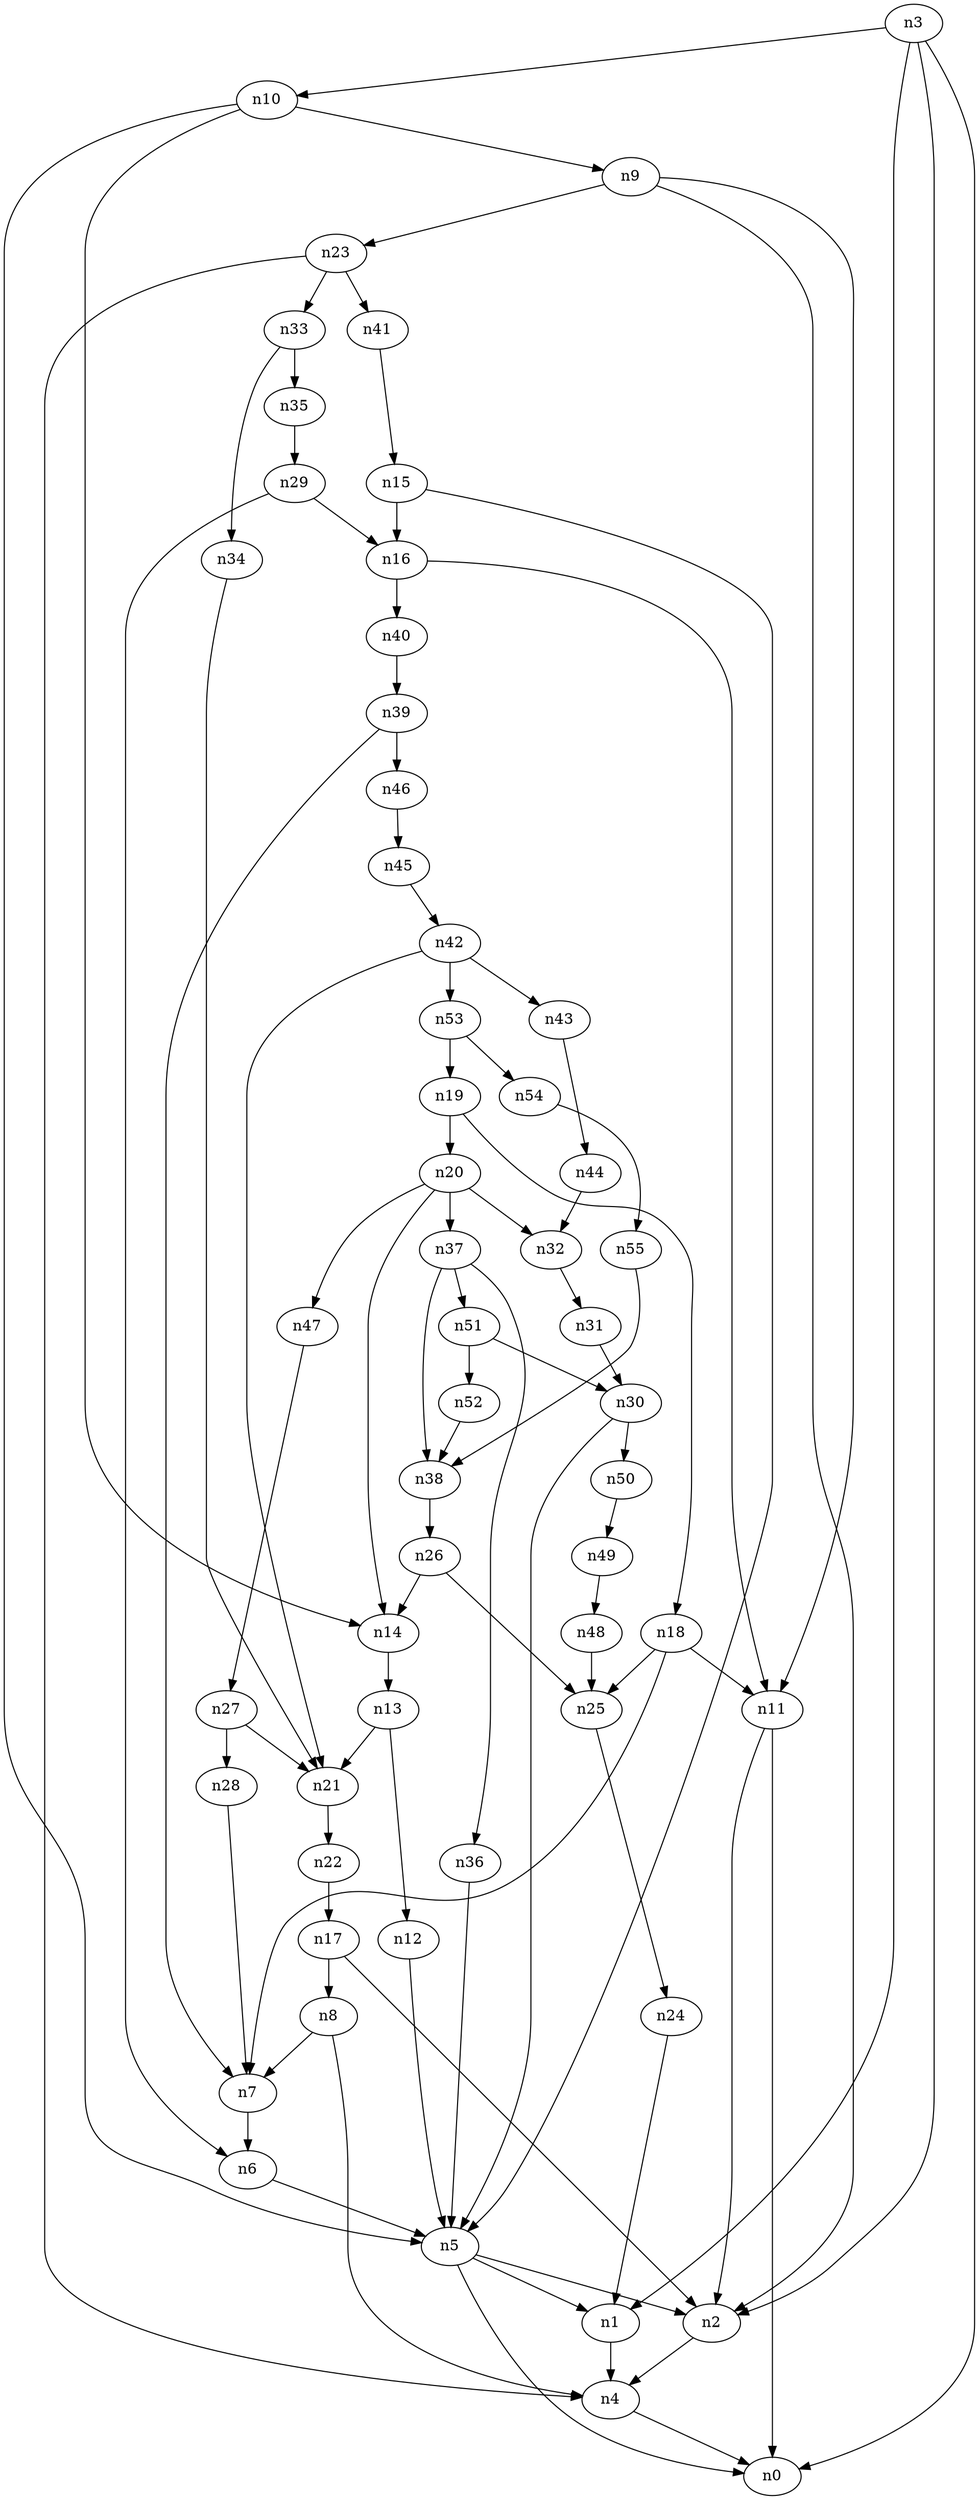 digraph G {
	n1 -> n4	 [_graphml_id=e4];
	n2 -> n4	 [_graphml_id=e7];
	n3 -> n0	 [_graphml_id=e0];
	n3 -> n1	 [_graphml_id=e3];
	n3 -> n2	 [_graphml_id=e6];
	n3 -> n10	 [_graphml_id=e15];
	n4 -> n0	 [_graphml_id=e1];
	n5 -> n0	 [_graphml_id=e2];
	n5 -> n1	 [_graphml_id=e5];
	n5 -> n2	 [_graphml_id=e8];
	n6 -> n5	 [_graphml_id=e9];
	n7 -> n6	 [_graphml_id=e10];
	n8 -> n4	 [_graphml_id=e12];
	n8 -> n7	 [_graphml_id=e11];
	n9 -> n2	 [_graphml_id=e13];
	n9 -> n11	 [_graphml_id=e16];
	n9 -> n23	 [_graphml_id=e36];
	n10 -> n5	 [_graphml_id=e28];
	n10 -> n9	 [_graphml_id=e14];
	n10 -> n14	 [_graphml_id=e22];
	n11 -> n0	 [_graphml_id=e17];
	n11 -> n2	 [_graphml_id=e18];
	n12 -> n5	 [_graphml_id=e19];
	n13 -> n12	 [_graphml_id=e20];
	n13 -> n21	 [_graphml_id=e33];
	n14 -> n13	 [_graphml_id=e21];
	n15 -> n5	 [_graphml_id=e23];
	n15 -> n16	 [_graphml_id=e24];
	n16 -> n11	 [_graphml_id=e25];
	n16 -> n40	 [_graphml_id=e64];
	n17 -> n2	 [_graphml_id=e27];
	n17 -> n8	 [_graphml_id=e26];
	n18 -> n7	 [_graphml_id=e29];
	n18 -> n11	 [_graphml_id=e38];
	n18 -> n25	 [_graphml_id=e48];
	n19 -> n18	 [_graphml_id=e30];
	n19 -> n20	 [_graphml_id=e31];
	n20 -> n14	 [_graphml_id=e32];
	n20 -> n32	 [_graphml_id=e52];
	n20 -> n37	 [_graphml_id=e67];
	n20 -> n47	 [_graphml_id=e76];
	n21 -> n22	 [_graphml_id=e34];
	n22 -> n17	 [_graphml_id=e35];
	n23 -> n4	 [_graphml_id=e37];
	n23 -> n33	 [_graphml_id=e53];
	n23 -> n41	 [_graphml_id=e66];
	n24 -> n1	 [_graphml_id=e39];
	n25 -> n24	 [_graphml_id=e40];
	n26 -> n14	 [_graphml_id=e42];
	n26 -> n25	 [_graphml_id=e41];
	n27 -> n21	 [_graphml_id=e43];
	n27 -> n28	 [_graphml_id=e44];
	n28 -> n7	 [_graphml_id=e45];
	n29 -> n6	 [_graphml_id=e47];
	n29 -> n16	 [_graphml_id=e46];
	n30 -> n5	 [_graphml_id=e49];
	n30 -> n50	 [_graphml_id=e80];
	n31 -> n30	 [_graphml_id=e50];
	n32 -> n31	 [_graphml_id=e51];
	n33 -> n34	 [_graphml_id=e54];
	n33 -> n35	 [_graphml_id=e56];
	n34 -> n21	 [_graphml_id=e55];
	n35 -> n29	 [_graphml_id=e57];
	n36 -> n5	 [_graphml_id=e58];
	n37 -> n36	 [_graphml_id=e59];
	n37 -> n38	 [_graphml_id=e60];
	n37 -> n51	 [_graphml_id=e81];
	n38 -> n26	 [_graphml_id=e61];
	n39 -> n7	 [_graphml_id=e62];
	n39 -> n46	 [_graphml_id=e74];
	n40 -> n39	 [_graphml_id=e63];
	n41 -> n15	 [_graphml_id=e65];
	n42 -> n21	 [_graphml_id=e68];
	n42 -> n43	 [_graphml_id=e69];
	n42 -> n53	 [_graphml_id=e85];
	n43 -> n44	 [_graphml_id=e70];
	n44 -> n32	 [_graphml_id=e71];
	n45 -> n42	 [_graphml_id=e72];
	n46 -> n45	 [_graphml_id=e73];
	n47 -> n27	 [_graphml_id=e75];
	n48 -> n25	 [_graphml_id=e77];
	n49 -> n48	 [_graphml_id=e78];
	n50 -> n49	 [_graphml_id=e79];
	n51 -> n30	 [_graphml_id=e86];
	n51 -> n52	 [_graphml_id=e82];
	n52 -> n38	 [_graphml_id=e83];
	n53 -> n19	 [_graphml_id=e84];
	n53 -> n54	 [_graphml_id=e87];
	n54 -> n55	 [_graphml_id=e88];
	n55 -> n38	 [_graphml_id=e89];
}
